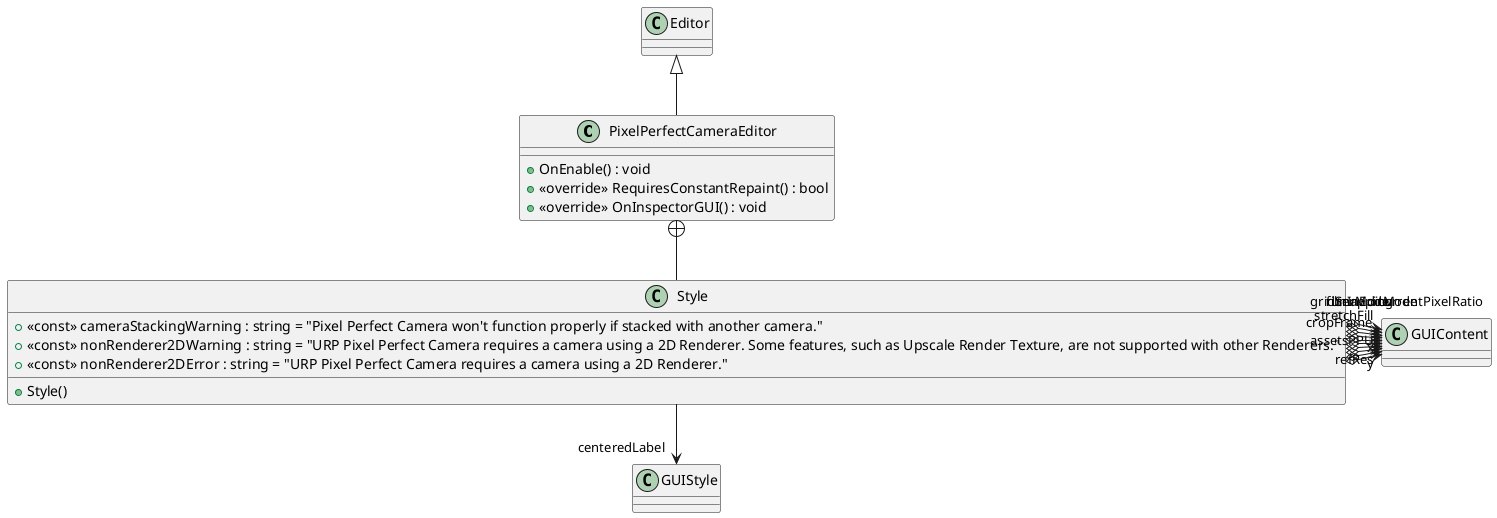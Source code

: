 @startuml
class PixelPerfectCameraEditor {
    + OnEnable() : void
    + <<override>> RequiresConstantRepaint() : bool
    + <<override>> OnInspectorGUI() : void
}
class Style {
    + <<const>> cameraStackingWarning : string = "Pixel Perfect Camera won't function properly if stacked with another camera."
    + <<const>> nonRenderer2DWarning : string = "URP Pixel Perfect Camera requires a camera using a 2D Renderer. Some features, such as Upscale Render Texture, are not supported with other Renderers."
    + <<const>> nonRenderer2DError : string = "URP Pixel Perfect Camera requires a camera using a 2D Renderer."
    + Style()
}
Editor <|-- PixelPerfectCameraEditor
PixelPerfectCameraEditor +-- Style
Style o-> "x" GUIContent
Style o-> "y" GUIContent
Style o-> "assetsPPU" GUIContent
Style o-> "refRes" GUIContent
Style o-> "gridSnapping" GUIContent
Style o-> "cropFrame" GUIContent
Style o-> "filterMode" GUIContent
Style o-> "stretchFill" GUIContent
Style o-> "currentPixelRatio" GUIContent
Style o-> "runInEditMode" GUIContent
Style --> "centeredLabel" GUIStyle
@enduml
